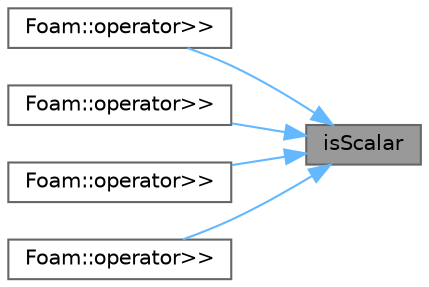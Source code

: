 digraph "isScalar"
{
 // LATEX_PDF_SIZE
  bgcolor="transparent";
  edge [fontname=Helvetica,fontsize=10,labelfontname=Helvetica,labelfontsize=10];
  node [fontname=Helvetica,fontsize=10,shape=box,height=0.2,width=0.4];
  rankdir="RL";
  Node1 [id="Node000001",label="isScalar",height=0.2,width=0.4,color="gray40", fillcolor="grey60", style="filled", fontcolor="black",tooltip=" "];
  Node1 -> Node2 [id="edge1_Node000001_Node000002",dir="back",color="steelblue1",style="solid",tooltip=" "];
  Node2 [id="Node000002",label="Foam::operator\>\>",height=0.2,width=0.4,color="grey40", fillcolor="white", style="filled",URL="$namespaceFoam.html#aec39daae8b688543e37a4cf0dcbb4f71",tooltip=" "];
  Node1 -> Node3 [id="edge2_Node000001_Node000003",dir="back",color="steelblue1",style="solid",tooltip=" "];
  Node3 [id="Node000003",label="Foam::operator\>\>",height=0.2,width=0.4,color="grey40", fillcolor="white", style="filled",URL="$namespaceFoam.html#ad5961d4de6656c97cb8ad53611596039",tooltip=" "];
  Node1 -> Node4 [id="edge3_Node000001_Node000004",dir="back",color="steelblue1",style="solid",tooltip=" "];
  Node4 [id="Node000004",label="Foam::operator\>\>",height=0.2,width=0.4,color="grey40", fillcolor="white", style="filled",URL="$namespaceFoam.html#ab065b1ddfb4014e263ddfde72159adc0",tooltip=" "];
  Node1 -> Node5 [id="edge4_Node000001_Node000005",dir="back",color="steelblue1",style="solid",tooltip=" "];
  Node5 [id="Node000005",label="Foam::operator\>\>",height=0.2,width=0.4,color="grey40", fillcolor="white", style="filled",URL="$namespaceFoam.html#a254e1a57ba047549fb47bcab7357bcda",tooltip=" "];
}
